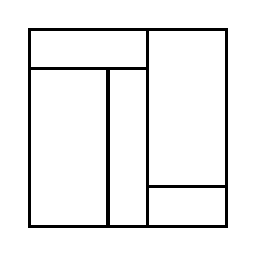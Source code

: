 \begin{tikzpicture}[very thick, scale=.5]
    \draw (0,4) rectangle (3,5);
    \draw (0,0) rectangle (2,4);
    \draw (2,0) rectangle (3,4);
    \draw (3,1) rectangle (5,5);
    \draw (3,0) rectangle (5,1);
\end{tikzpicture}
